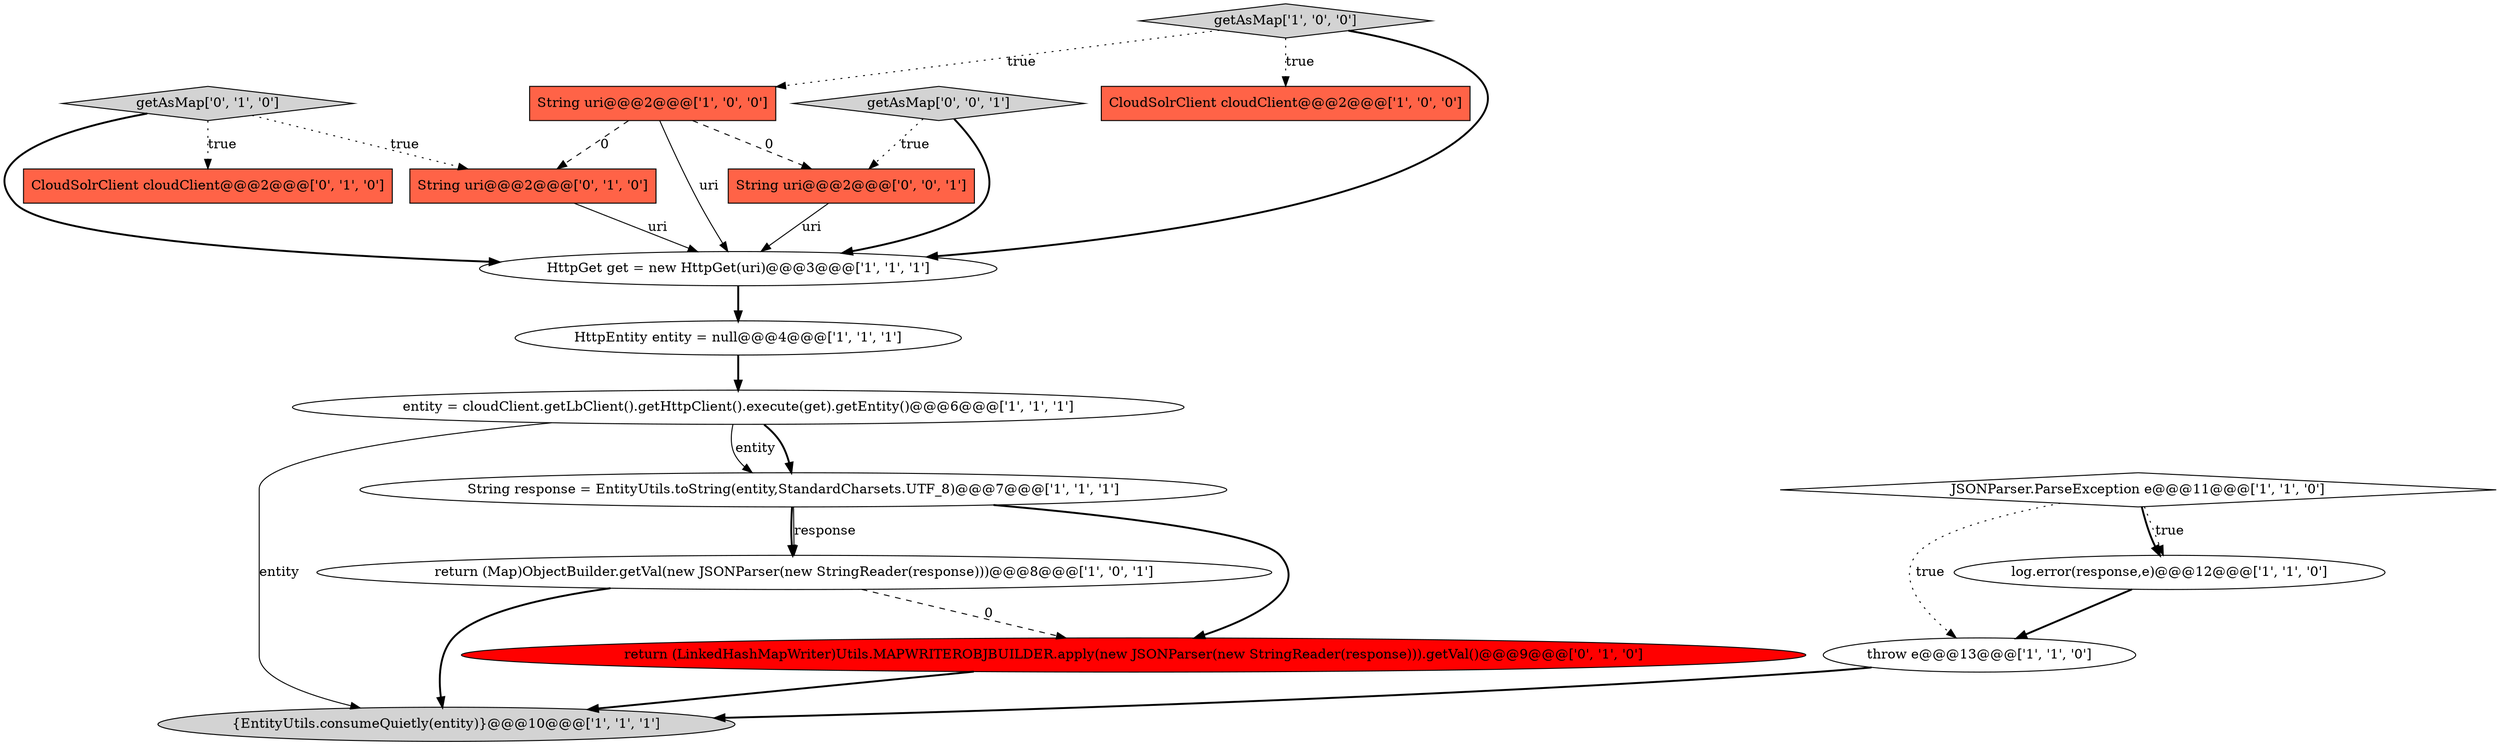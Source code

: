 digraph {
3 [style = filled, label = "log.error(response,e)@@@12@@@['1', '1', '0']", fillcolor = white, shape = ellipse image = "AAA0AAABBB1BBB"];
14 [style = filled, label = "getAsMap['0', '1', '0']", fillcolor = lightgray, shape = diamond image = "AAA0AAABBB2BBB"];
5 [style = filled, label = "JSONParser.ParseException e@@@11@@@['1', '1', '0']", fillcolor = white, shape = diamond image = "AAA0AAABBB1BBB"];
16 [style = filled, label = "getAsMap['0', '0', '1']", fillcolor = lightgray, shape = diamond image = "AAA0AAABBB3BBB"];
6 [style = filled, label = "HttpEntity entity = null@@@4@@@['1', '1', '1']", fillcolor = white, shape = ellipse image = "AAA0AAABBB1BBB"];
9 [style = filled, label = "{EntityUtils.consumeQuietly(entity)}@@@10@@@['1', '1', '1']", fillcolor = lightgray, shape = ellipse image = "AAA0AAABBB1BBB"];
1 [style = filled, label = "getAsMap['1', '0', '0']", fillcolor = lightgray, shape = diamond image = "AAA0AAABBB1BBB"];
10 [style = filled, label = "String uri@@@2@@@['1', '0', '0']", fillcolor = tomato, shape = box image = "AAA1AAABBB1BBB"];
11 [style = filled, label = "throw e@@@13@@@['1', '1', '0']", fillcolor = white, shape = ellipse image = "AAA0AAABBB1BBB"];
0 [style = filled, label = "CloudSolrClient cloudClient@@@2@@@['1', '0', '0']", fillcolor = tomato, shape = box image = "AAA0AAABBB1BBB"];
17 [style = filled, label = "String uri@@@2@@@['0', '0', '1']", fillcolor = tomato, shape = box image = "AAA0AAABBB3BBB"];
2 [style = filled, label = "String response = EntityUtils.toString(entity,StandardCharsets.UTF_8)@@@7@@@['1', '1', '1']", fillcolor = white, shape = ellipse image = "AAA0AAABBB1BBB"];
4 [style = filled, label = "entity = cloudClient.getLbClient().getHttpClient().execute(get).getEntity()@@@6@@@['1', '1', '1']", fillcolor = white, shape = ellipse image = "AAA0AAABBB1BBB"];
15 [style = filled, label = "String uri@@@2@@@['0', '1', '0']", fillcolor = tomato, shape = box image = "AAA1AAABBB2BBB"];
8 [style = filled, label = "HttpGet get = new HttpGet(uri)@@@3@@@['1', '1', '1']", fillcolor = white, shape = ellipse image = "AAA0AAABBB1BBB"];
12 [style = filled, label = "CloudSolrClient cloudClient@@@2@@@['0', '1', '0']", fillcolor = tomato, shape = box image = "AAA0AAABBB2BBB"];
13 [style = filled, label = "return (LinkedHashMapWriter)Utils.MAPWRITEROBJBUILDER.apply(new JSONParser(new StringReader(response))).getVal()@@@9@@@['0', '1', '0']", fillcolor = red, shape = ellipse image = "AAA1AAABBB2BBB"];
7 [style = filled, label = "return (Map)ObjectBuilder.getVal(new JSONParser(new StringReader(response)))@@@8@@@['1', '0', '1']", fillcolor = white, shape = ellipse image = "AAA0AAABBB1BBB"];
5->3 [style = bold, label=""];
10->15 [style = dashed, label="0"];
2->7 [style = solid, label="response"];
1->8 [style = bold, label=""];
1->10 [style = dotted, label="true"];
14->12 [style = dotted, label="true"];
16->8 [style = bold, label=""];
16->17 [style = dotted, label="true"];
3->11 [style = bold, label=""];
8->6 [style = bold, label=""];
4->2 [style = bold, label=""];
5->3 [style = dotted, label="true"];
11->9 [style = bold, label=""];
4->2 [style = solid, label="entity"];
2->13 [style = bold, label=""];
7->9 [style = bold, label=""];
6->4 [style = bold, label=""];
10->8 [style = solid, label="uri"];
14->15 [style = dotted, label="true"];
5->11 [style = dotted, label="true"];
17->8 [style = solid, label="uri"];
4->9 [style = solid, label="entity"];
15->8 [style = solid, label="uri"];
7->13 [style = dashed, label="0"];
10->17 [style = dashed, label="0"];
14->8 [style = bold, label=""];
13->9 [style = bold, label=""];
1->0 [style = dotted, label="true"];
2->7 [style = bold, label=""];
}
